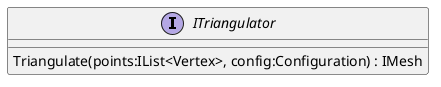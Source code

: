 @startuml
interface ITriangulator {
    Triangulate(points:IList<Vertex>, config:Configuration) : IMesh
}
@enduml
